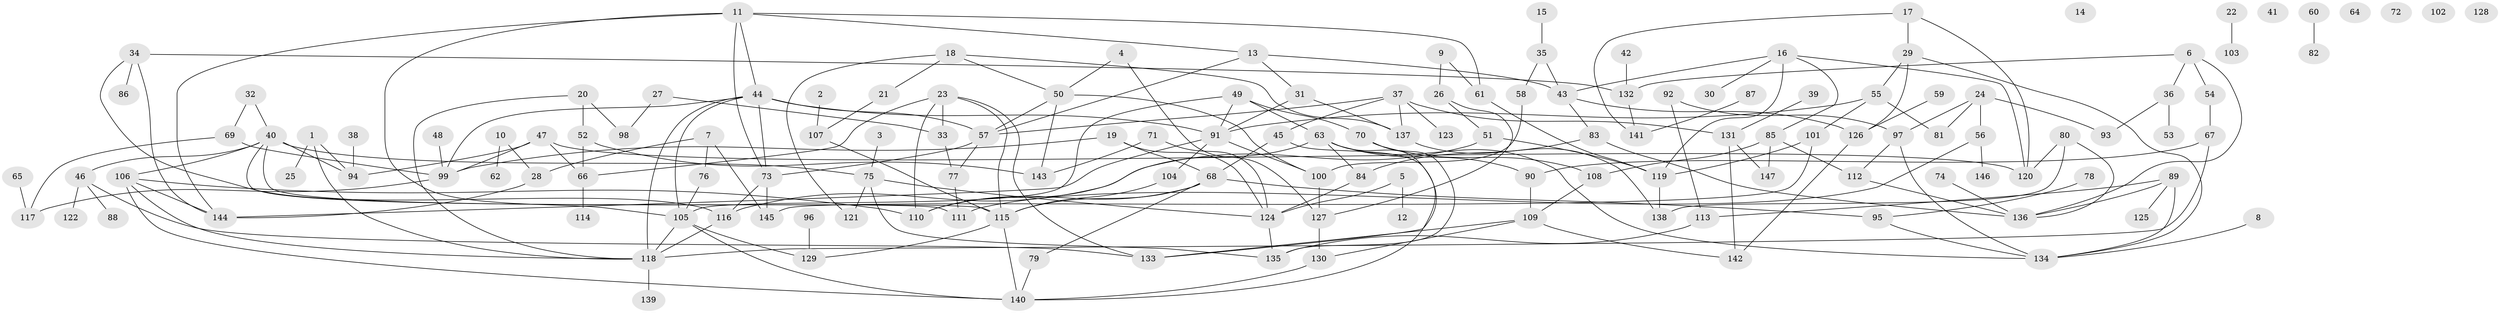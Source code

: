 // Generated by graph-tools (version 1.1) at 2025/33/03/09/25 02:33:54]
// undirected, 147 vertices, 221 edges
graph export_dot {
graph [start="1"]
  node [color=gray90,style=filled];
  1;
  2;
  3;
  4;
  5;
  6;
  7;
  8;
  9;
  10;
  11;
  12;
  13;
  14;
  15;
  16;
  17;
  18;
  19;
  20;
  21;
  22;
  23;
  24;
  25;
  26;
  27;
  28;
  29;
  30;
  31;
  32;
  33;
  34;
  35;
  36;
  37;
  38;
  39;
  40;
  41;
  42;
  43;
  44;
  45;
  46;
  47;
  48;
  49;
  50;
  51;
  52;
  53;
  54;
  55;
  56;
  57;
  58;
  59;
  60;
  61;
  62;
  63;
  64;
  65;
  66;
  67;
  68;
  69;
  70;
  71;
  72;
  73;
  74;
  75;
  76;
  77;
  78;
  79;
  80;
  81;
  82;
  83;
  84;
  85;
  86;
  87;
  88;
  89;
  90;
  91;
  92;
  93;
  94;
  95;
  96;
  97;
  98;
  99;
  100;
  101;
  102;
  103;
  104;
  105;
  106;
  107;
  108;
  109;
  110;
  111;
  112;
  113;
  114;
  115;
  116;
  117;
  118;
  119;
  120;
  121;
  122;
  123;
  124;
  125;
  126;
  127;
  128;
  129;
  130;
  131;
  132;
  133;
  134;
  135;
  136;
  137;
  138;
  139;
  140;
  141;
  142;
  143;
  144;
  145;
  146;
  147;
  1 -- 25;
  1 -- 94;
  1 -- 118;
  2 -- 107;
  3 -- 75;
  4 -- 50;
  4 -- 127;
  5 -- 12;
  5 -- 124;
  6 -- 36;
  6 -- 54;
  6 -- 132;
  6 -- 136;
  7 -- 28;
  7 -- 76;
  7 -- 145;
  8 -- 134;
  9 -- 26;
  9 -- 61;
  10 -- 28;
  10 -- 62;
  11 -- 13;
  11 -- 44;
  11 -- 61;
  11 -- 73;
  11 -- 105;
  11 -- 144;
  13 -- 31;
  13 -- 43;
  13 -- 57;
  15 -- 35;
  16 -- 30;
  16 -- 43;
  16 -- 85;
  16 -- 119;
  16 -- 120;
  17 -- 29;
  17 -- 120;
  17 -- 141;
  18 -- 21;
  18 -- 50;
  18 -- 121;
  18 -- 137;
  19 -- 68;
  19 -- 99;
  19 -- 124;
  20 -- 52;
  20 -- 98;
  20 -- 118;
  21 -- 107;
  22 -- 103;
  23 -- 33;
  23 -- 66;
  23 -- 110;
  23 -- 115;
  23 -- 133;
  24 -- 56;
  24 -- 81;
  24 -- 93;
  24 -- 97;
  26 -- 51;
  26 -- 127;
  27 -- 33;
  27 -- 98;
  28 -- 144;
  29 -- 55;
  29 -- 126;
  29 -- 134;
  31 -- 91;
  31 -- 137;
  32 -- 40;
  32 -- 69;
  33 -- 77;
  34 -- 86;
  34 -- 116;
  34 -- 132;
  34 -- 144;
  35 -- 43;
  35 -- 58;
  36 -- 53;
  36 -- 93;
  37 -- 45;
  37 -- 57;
  37 -- 123;
  37 -- 131;
  37 -- 137;
  38 -- 94;
  39 -- 131;
  40 -- 46;
  40 -- 75;
  40 -- 94;
  40 -- 106;
  40 -- 111;
  40 -- 115;
  42 -- 132;
  43 -- 83;
  43 -- 126;
  44 -- 57;
  44 -- 73;
  44 -- 91;
  44 -- 99;
  44 -- 105;
  44 -- 118;
  45 -- 68;
  45 -- 140;
  46 -- 88;
  46 -- 122;
  46 -- 133;
  47 -- 66;
  47 -- 94;
  47 -- 99;
  47 -- 120;
  48 -- 99;
  49 -- 63;
  49 -- 70;
  49 -- 91;
  49 -- 105;
  50 -- 57;
  50 -- 100;
  50 -- 143;
  51 -- 116;
  51 -- 119;
  52 -- 66;
  52 -- 143;
  54 -- 67;
  55 -- 81;
  55 -- 91;
  55 -- 101;
  56 -- 111;
  56 -- 146;
  57 -- 73;
  57 -- 77;
  58 -- 100;
  59 -- 126;
  60 -- 82;
  61 -- 119;
  63 -- 84;
  63 -- 90;
  63 -- 110;
  63 -- 133;
  63 -- 134;
  65 -- 117;
  66 -- 114;
  67 -- 90;
  67 -- 118;
  68 -- 79;
  68 -- 95;
  68 -- 110;
  68 -- 115;
  69 -- 99;
  69 -- 117;
  70 -- 108;
  70 -- 135;
  71 -- 124;
  71 -- 143;
  73 -- 116;
  73 -- 145;
  74 -- 136;
  75 -- 121;
  75 -- 124;
  75 -- 135;
  76 -- 105;
  77 -- 111;
  78 -- 95;
  79 -- 140;
  80 -- 120;
  80 -- 136;
  80 -- 138;
  83 -- 84;
  83 -- 136;
  84 -- 124;
  85 -- 108;
  85 -- 112;
  85 -- 147;
  87 -- 141;
  89 -- 113;
  89 -- 125;
  89 -- 134;
  89 -- 136;
  90 -- 109;
  91 -- 100;
  91 -- 104;
  91 -- 144;
  92 -- 97;
  92 -- 113;
  95 -- 134;
  96 -- 129;
  97 -- 112;
  97 -- 134;
  99 -- 117;
  100 -- 127;
  101 -- 119;
  101 -- 145;
  104 -- 115;
  105 -- 118;
  105 -- 129;
  105 -- 140;
  106 -- 110;
  106 -- 118;
  106 -- 140;
  106 -- 144;
  107 -- 115;
  108 -- 109;
  109 -- 130;
  109 -- 133;
  109 -- 142;
  112 -- 136;
  113 -- 135;
  115 -- 129;
  115 -- 140;
  116 -- 118;
  118 -- 139;
  119 -- 138;
  124 -- 135;
  126 -- 142;
  127 -- 130;
  130 -- 140;
  131 -- 142;
  131 -- 147;
  132 -- 141;
  137 -- 138;
}
